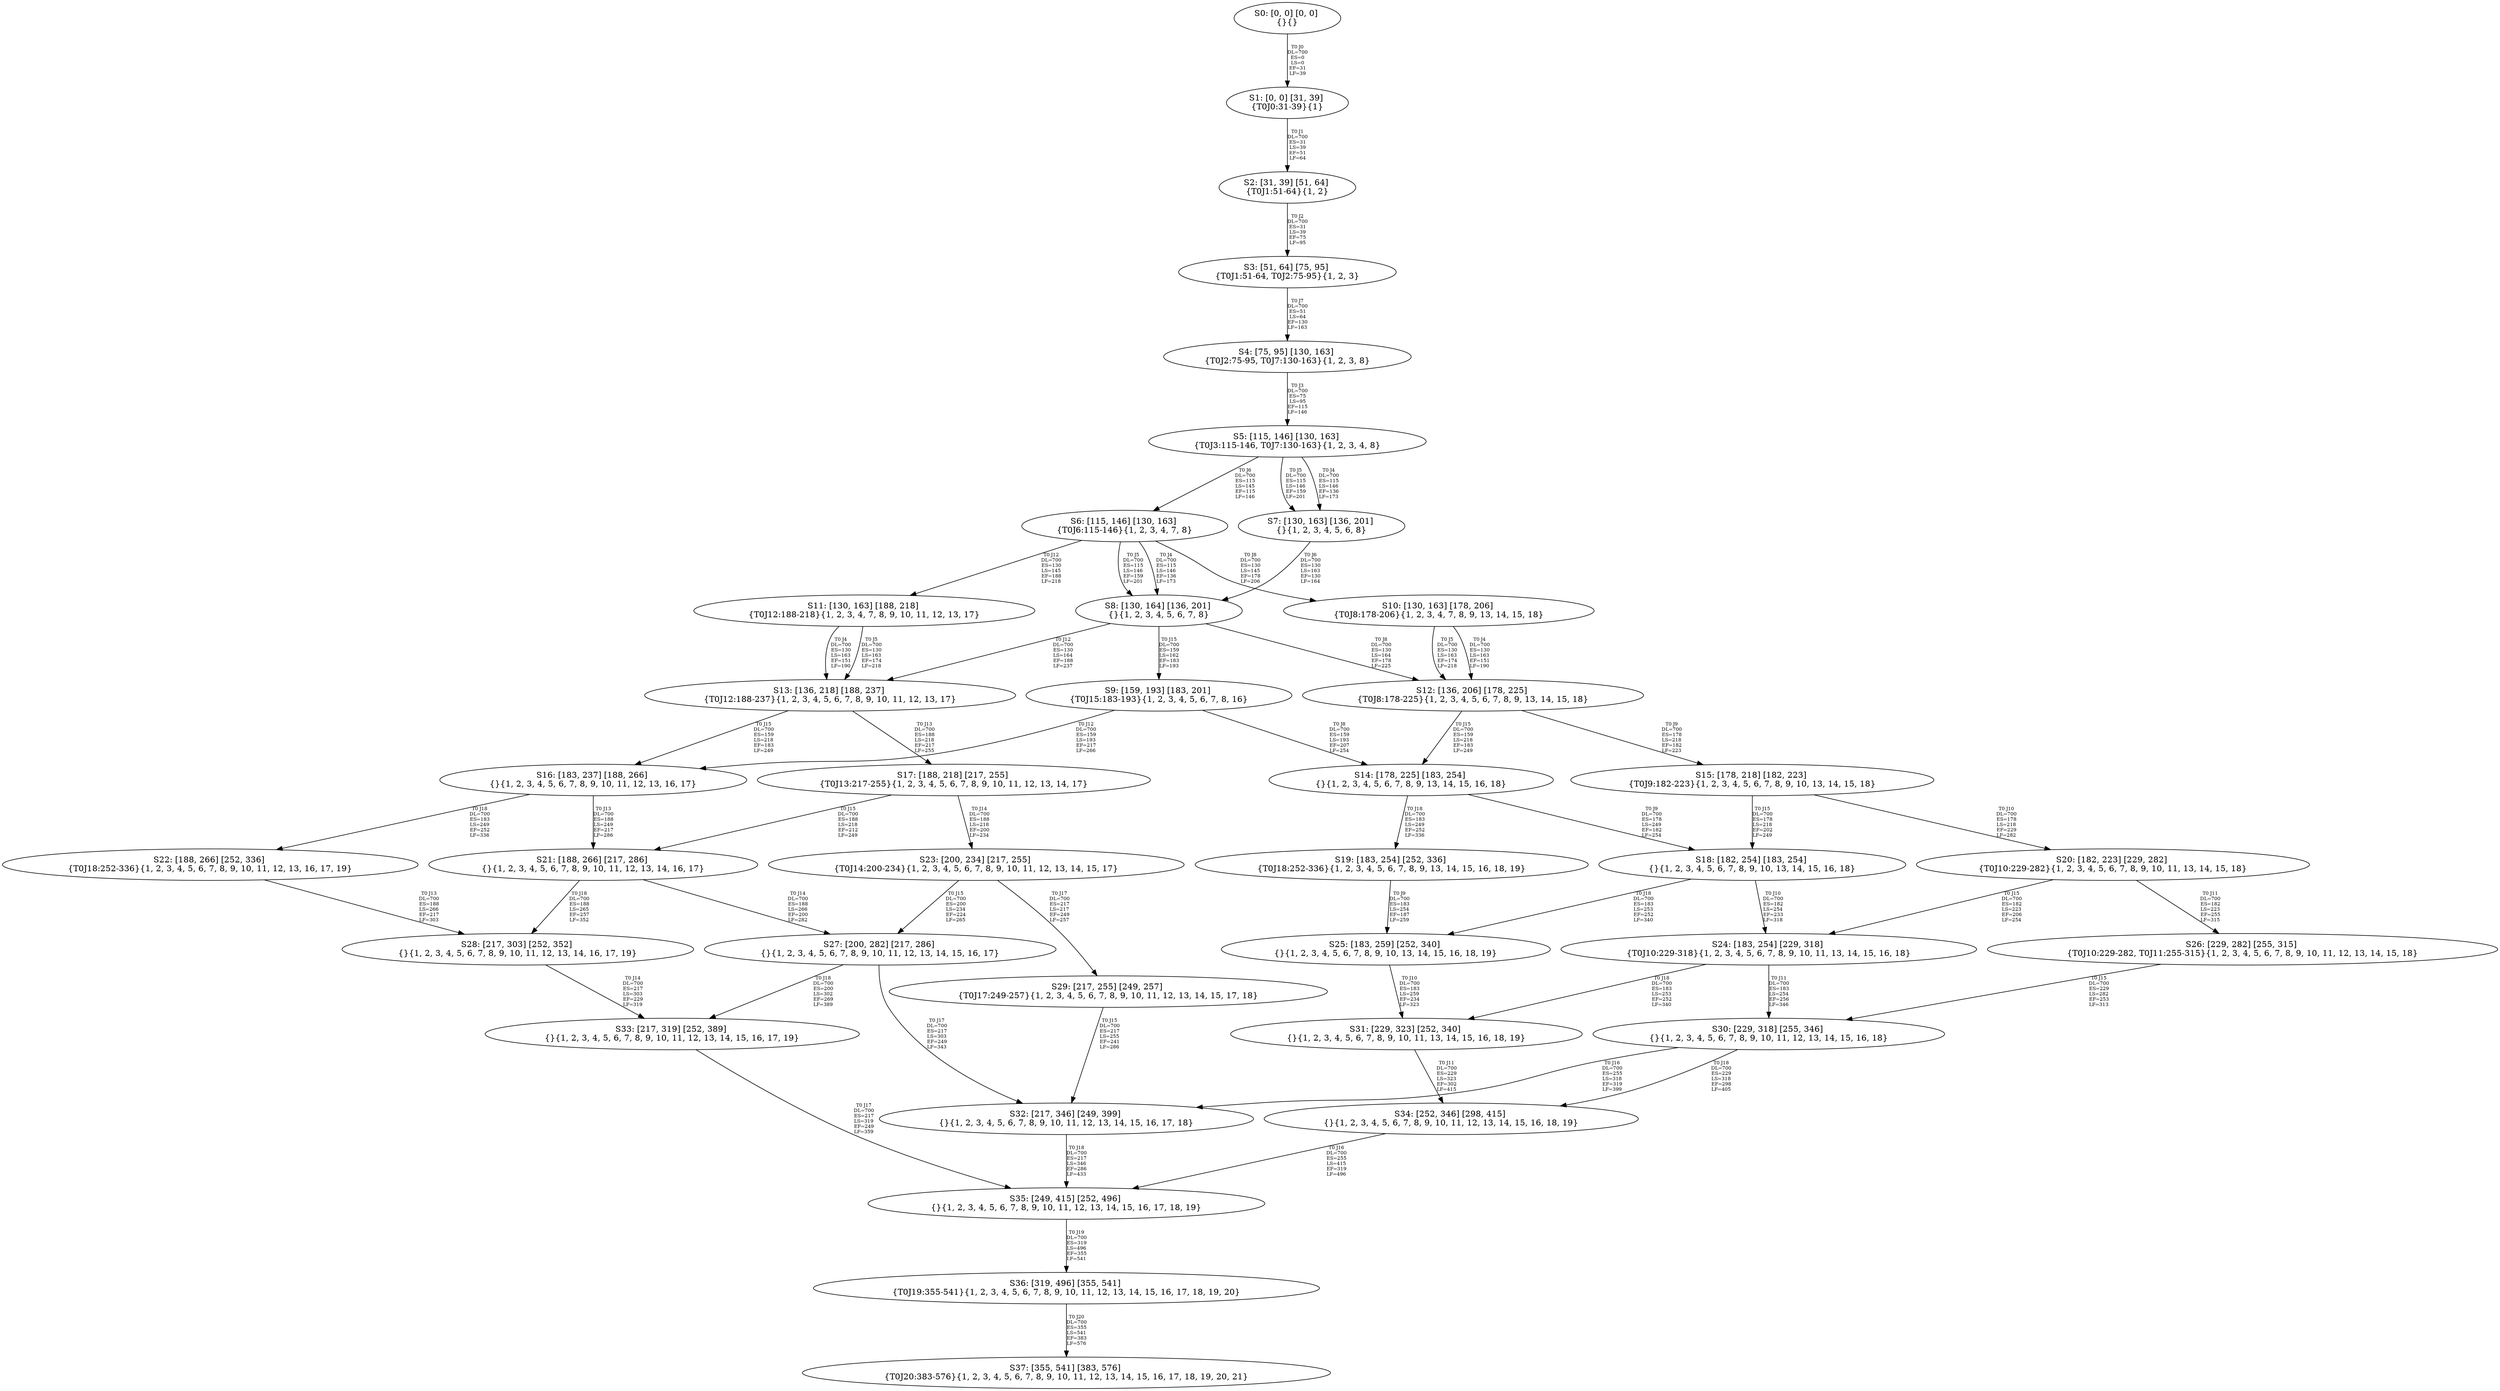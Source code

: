 digraph {
	S0[label="S0: [0, 0] [0, 0] \n{}{}"];
	S1[label="S1: [0, 0] [31, 39] \n{T0J0:31-39}{1}"];
	S2[label="S2: [31, 39] [51, 64] \n{T0J1:51-64}{1, 2}"];
	S3[label="S3: [51, 64] [75, 95] \n{T0J1:51-64, T0J2:75-95}{1, 2, 3}"];
	S4[label="S4: [75, 95] [130, 163] \n{T0J2:75-95, T0J7:130-163}{1, 2, 3, 8}"];
	S5[label="S5: [115, 146] [130, 163] \n{T0J3:115-146, T0J7:130-163}{1, 2, 3, 4, 8}"];
	S6[label="S6: [115, 146] [130, 163] \n{T0J6:115-146}{1, 2, 3, 4, 7, 8}"];
	S7[label="S7: [130, 163] [136, 201] \n{}{1, 2, 3, 4, 5, 6, 8}"];
	S8[label="S8: [130, 164] [136, 201] \n{}{1, 2, 3, 4, 5, 6, 7, 8}"];
	S9[label="S9: [159, 193] [183, 201] \n{T0J15:183-193}{1, 2, 3, 4, 5, 6, 7, 8, 16}"];
	S10[label="S10: [130, 163] [178, 206] \n{T0J8:178-206}{1, 2, 3, 4, 7, 8, 9, 13, 14, 15, 18}"];
	S11[label="S11: [130, 163] [188, 218] \n{T0J12:188-218}{1, 2, 3, 4, 7, 8, 9, 10, 11, 12, 13, 17}"];
	S12[label="S12: [136, 206] [178, 225] \n{T0J8:178-225}{1, 2, 3, 4, 5, 6, 7, 8, 9, 13, 14, 15, 18}"];
	S13[label="S13: [136, 218] [188, 237] \n{T0J12:188-237}{1, 2, 3, 4, 5, 6, 7, 8, 9, 10, 11, 12, 13, 17}"];
	S14[label="S14: [178, 225] [183, 254] \n{}{1, 2, 3, 4, 5, 6, 7, 8, 9, 13, 14, 15, 16, 18}"];
	S15[label="S15: [178, 218] [182, 223] \n{T0J9:182-223}{1, 2, 3, 4, 5, 6, 7, 8, 9, 10, 13, 14, 15, 18}"];
	S16[label="S16: [183, 237] [188, 266] \n{}{1, 2, 3, 4, 5, 6, 7, 8, 9, 10, 11, 12, 13, 16, 17}"];
	S17[label="S17: [188, 218] [217, 255] \n{T0J13:217-255}{1, 2, 3, 4, 5, 6, 7, 8, 9, 10, 11, 12, 13, 14, 17}"];
	S18[label="S18: [182, 254] [183, 254] \n{}{1, 2, 3, 4, 5, 6, 7, 8, 9, 10, 13, 14, 15, 16, 18}"];
	S19[label="S19: [183, 254] [252, 336] \n{T0J18:252-336}{1, 2, 3, 4, 5, 6, 7, 8, 9, 13, 14, 15, 16, 18, 19}"];
	S20[label="S20: [182, 223] [229, 282] \n{T0J10:229-282}{1, 2, 3, 4, 5, 6, 7, 8, 9, 10, 11, 13, 14, 15, 18}"];
	S21[label="S21: [188, 266] [217, 286] \n{}{1, 2, 3, 4, 5, 6, 7, 8, 9, 10, 11, 12, 13, 14, 16, 17}"];
	S22[label="S22: [188, 266] [252, 336] \n{T0J18:252-336}{1, 2, 3, 4, 5, 6, 7, 8, 9, 10, 11, 12, 13, 16, 17, 19}"];
	S23[label="S23: [200, 234] [217, 255] \n{T0J14:200-234}{1, 2, 3, 4, 5, 6, 7, 8, 9, 10, 11, 12, 13, 14, 15, 17}"];
	S24[label="S24: [183, 254] [229, 318] \n{T0J10:229-318}{1, 2, 3, 4, 5, 6, 7, 8, 9, 10, 11, 13, 14, 15, 16, 18}"];
	S25[label="S25: [183, 259] [252, 340] \n{}{1, 2, 3, 4, 5, 6, 7, 8, 9, 10, 13, 14, 15, 16, 18, 19}"];
	S26[label="S26: [229, 282] [255, 315] \n{T0J10:229-282, T0J11:255-315}{1, 2, 3, 4, 5, 6, 7, 8, 9, 10, 11, 12, 13, 14, 15, 18}"];
	S27[label="S27: [200, 282] [217, 286] \n{}{1, 2, 3, 4, 5, 6, 7, 8, 9, 10, 11, 12, 13, 14, 15, 16, 17}"];
	S28[label="S28: [217, 303] [252, 352] \n{}{1, 2, 3, 4, 5, 6, 7, 8, 9, 10, 11, 12, 13, 14, 16, 17, 19}"];
	S29[label="S29: [217, 255] [249, 257] \n{T0J17:249-257}{1, 2, 3, 4, 5, 6, 7, 8, 9, 10, 11, 12, 13, 14, 15, 17, 18}"];
	S30[label="S30: [229, 318] [255, 346] \n{}{1, 2, 3, 4, 5, 6, 7, 8, 9, 10, 11, 12, 13, 14, 15, 16, 18}"];
	S31[label="S31: [229, 323] [252, 340] \n{}{1, 2, 3, 4, 5, 6, 7, 8, 9, 10, 11, 13, 14, 15, 16, 18, 19}"];
	S32[label="S32: [217, 346] [249, 399] \n{}{1, 2, 3, 4, 5, 6, 7, 8, 9, 10, 11, 12, 13, 14, 15, 16, 17, 18}"];
	S33[label="S33: [217, 319] [252, 389] \n{}{1, 2, 3, 4, 5, 6, 7, 8, 9, 10, 11, 12, 13, 14, 15, 16, 17, 19}"];
	S34[label="S34: [252, 346] [298, 415] \n{}{1, 2, 3, 4, 5, 6, 7, 8, 9, 10, 11, 12, 13, 14, 15, 16, 18, 19}"];
	S35[label="S35: [249, 415] [252, 496] \n{}{1, 2, 3, 4, 5, 6, 7, 8, 9, 10, 11, 12, 13, 14, 15, 16, 17, 18, 19}"];
	S36[label="S36: [319, 496] [355, 541] \n{T0J19:355-541}{1, 2, 3, 4, 5, 6, 7, 8, 9, 10, 11, 12, 13, 14, 15, 16, 17, 18, 19, 20}"];
	S37[label="S37: [355, 541] [383, 576] \n{T0J20:383-576}{1, 2, 3, 4, 5, 6, 7, 8, 9, 10, 11, 12, 13, 14, 15, 16, 17, 18, 19, 20, 21}"];
	S0 -> S1[label="T0 J0\nDL=700\nES=0\nLS=0\nEF=31\nLF=39",fontsize=8];
	S1 -> S2[label="T0 J1\nDL=700\nES=31\nLS=39\nEF=51\nLF=64",fontsize=8];
	S2 -> S3[label="T0 J2\nDL=700\nES=31\nLS=39\nEF=75\nLF=95",fontsize=8];
	S3 -> S4[label="T0 J7\nDL=700\nES=51\nLS=64\nEF=130\nLF=163",fontsize=8];
	S4 -> S5[label="T0 J3\nDL=700\nES=75\nLS=95\nEF=115\nLF=146",fontsize=8];
	S5 -> S7[label="T0 J4\nDL=700\nES=115\nLS=146\nEF=136\nLF=173",fontsize=8];
	S5 -> S7[label="T0 J5\nDL=700\nES=115\nLS=146\nEF=159\nLF=201",fontsize=8];
	S5 -> S6[label="T0 J6\nDL=700\nES=115\nLS=145\nEF=115\nLF=146",fontsize=8];
	S6 -> S8[label="T0 J4\nDL=700\nES=115\nLS=146\nEF=136\nLF=173",fontsize=8];
	S6 -> S8[label="T0 J5\nDL=700\nES=115\nLS=146\nEF=159\nLF=201",fontsize=8];
	S6 -> S10[label="T0 J8\nDL=700\nES=130\nLS=145\nEF=178\nLF=206",fontsize=8];
	S6 -> S11[label="T0 J12\nDL=700\nES=130\nLS=145\nEF=188\nLF=218",fontsize=8];
	S7 -> S8[label="T0 J6\nDL=700\nES=130\nLS=163\nEF=130\nLF=164",fontsize=8];
	S8 -> S12[label="T0 J8\nDL=700\nES=130\nLS=164\nEF=178\nLF=225",fontsize=8];
	S8 -> S13[label="T0 J12\nDL=700\nES=130\nLS=164\nEF=188\nLF=237",fontsize=8];
	S8 -> S9[label="T0 J15\nDL=700\nES=159\nLS=162\nEF=183\nLF=193",fontsize=8];
	S9 -> S14[label="T0 J8\nDL=700\nES=159\nLS=193\nEF=207\nLF=254",fontsize=8];
	S9 -> S16[label="T0 J12\nDL=700\nES=159\nLS=193\nEF=217\nLF=266",fontsize=8];
	S10 -> S12[label="T0 J4\nDL=700\nES=130\nLS=163\nEF=151\nLF=190",fontsize=8];
	S10 -> S12[label="T0 J5\nDL=700\nES=130\nLS=163\nEF=174\nLF=218",fontsize=8];
	S11 -> S13[label="T0 J4\nDL=700\nES=130\nLS=163\nEF=151\nLF=190",fontsize=8];
	S11 -> S13[label="T0 J5\nDL=700\nES=130\nLS=163\nEF=174\nLF=218",fontsize=8];
	S12 -> S15[label="T0 J9\nDL=700\nES=178\nLS=218\nEF=182\nLF=223",fontsize=8];
	S12 -> S14[label="T0 J15\nDL=700\nES=159\nLS=218\nEF=183\nLF=249",fontsize=8];
	S13 -> S17[label="T0 J13\nDL=700\nES=188\nLS=218\nEF=217\nLF=255",fontsize=8];
	S13 -> S16[label="T0 J15\nDL=700\nES=159\nLS=218\nEF=183\nLF=249",fontsize=8];
	S14 -> S18[label="T0 J9\nDL=700\nES=178\nLS=249\nEF=182\nLF=254",fontsize=8];
	S14 -> S19[label="T0 J18\nDL=700\nES=183\nLS=249\nEF=252\nLF=336",fontsize=8];
	S15 -> S20[label="T0 J10\nDL=700\nES=178\nLS=218\nEF=229\nLF=282",fontsize=8];
	S15 -> S18[label="T0 J15\nDL=700\nES=178\nLS=218\nEF=202\nLF=249",fontsize=8];
	S16 -> S21[label="T0 J13\nDL=700\nES=188\nLS=249\nEF=217\nLF=286",fontsize=8];
	S16 -> S22[label="T0 J18\nDL=700\nES=183\nLS=249\nEF=252\nLF=336",fontsize=8];
	S17 -> S23[label="T0 J14\nDL=700\nES=188\nLS=218\nEF=200\nLF=234",fontsize=8];
	S17 -> S21[label="T0 J15\nDL=700\nES=188\nLS=218\nEF=212\nLF=249",fontsize=8];
	S18 -> S24[label="T0 J10\nDL=700\nES=182\nLS=254\nEF=233\nLF=318",fontsize=8];
	S18 -> S25[label="T0 J18\nDL=700\nES=183\nLS=253\nEF=252\nLF=340",fontsize=8];
	S19 -> S25[label="T0 J9\nDL=700\nES=183\nLS=254\nEF=187\nLF=259",fontsize=8];
	S20 -> S26[label="T0 J11\nDL=700\nES=182\nLS=223\nEF=255\nLF=315",fontsize=8];
	S20 -> S24[label="T0 J15\nDL=700\nES=182\nLS=223\nEF=206\nLF=254",fontsize=8];
	S21 -> S27[label="T0 J14\nDL=700\nES=188\nLS=266\nEF=200\nLF=282",fontsize=8];
	S21 -> S28[label="T0 J18\nDL=700\nES=188\nLS=265\nEF=257\nLF=352",fontsize=8];
	S22 -> S28[label="T0 J13\nDL=700\nES=188\nLS=266\nEF=217\nLF=303",fontsize=8];
	S23 -> S27[label="T0 J15\nDL=700\nES=200\nLS=234\nEF=224\nLF=265",fontsize=8];
	S23 -> S29[label="T0 J17\nDL=700\nES=217\nLS=217\nEF=249\nLF=257",fontsize=8];
	S24 -> S30[label="T0 J11\nDL=700\nES=183\nLS=254\nEF=256\nLF=346",fontsize=8];
	S24 -> S31[label="T0 J18\nDL=700\nES=183\nLS=253\nEF=252\nLF=340",fontsize=8];
	S25 -> S31[label="T0 J10\nDL=700\nES=183\nLS=259\nEF=234\nLF=323",fontsize=8];
	S26 -> S30[label="T0 J15\nDL=700\nES=229\nLS=282\nEF=253\nLF=313",fontsize=8];
	S27 -> S32[label="T0 J17\nDL=700\nES=217\nLS=303\nEF=249\nLF=343",fontsize=8];
	S27 -> S33[label="T0 J18\nDL=700\nES=200\nLS=302\nEF=269\nLF=389",fontsize=8];
	S28 -> S33[label="T0 J14\nDL=700\nES=217\nLS=303\nEF=229\nLF=319",fontsize=8];
	S29 -> S32[label="T0 J15\nDL=700\nES=217\nLS=255\nEF=241\nLF=286",fontsize=8];
	S30 -> S32[label="T0 J16\nDL=700\nES=255\nLS=318\nEF=319\nLF=399",fontsize=8];
	S30 -> S34[label="T0 J18\nDL=700\nES=229\nLS=318\nEF=298\nLF=405",fontsize=8];
	S31 -> S34[label="T0 J11\nDL=700\nES=229\nLS=323\nEF=302\nLF=415",fontsize=8];
	S32 -> S35[label="T0 J18\nDL=700\nES=217\nLS=346\nEF=286\nLF=433",fontsize=8];
	S33 -> S35[label="T0 J17\nDL=700\nES=217\nLS=319\nEF=249\nLF=359",fontsize=8];
	S34 -> S35[label="T0 J16\nDL=700\nES=255\nLS=415\nEF=319\nLF=496",fontsize=8];
	S35 -> S36[label="T0 J19\nDL=700\nES=319\nLS=496\nEF=355\nLF=541",fontsize=8];
	S36 -> S37[label="T0 J20\nDL=700\nES=355\nLS=541\nEF=383\nLF=576",fontsize=8];
}
